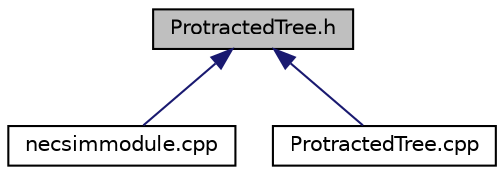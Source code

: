 digraph "ProtractedTree.h"
{
  edge [fontname="Helvetica",fontsize="10",labelfontname="Helvetica",labelfontsize="10"];
  node [fontname="Helvetica",fontsize="10",shape=record];
  Node1 [label="ProtractedTree.h",height=0.2,width=0.4,color="black", fillcolor="grey75", style="filled", fontcolor="black"];
  Node1 -> Node2 [dir="back",color="midnightblue",fontsize="10",style="solid"];
  Node2 [label="necsimmodule.cpp",height=0.2,width=0.4,color="black", fillcolor="white", style="filled",URL="$necsimmodule_8cpp.html",tooltip="Contains the functions allowing integration of the PyCoalescence python module directly to the c++..."];
  Node1 -> Node3 [dir="back",color="midnightblue",fontsize="10",style="solid"];
  Node3 [label="ProtractedTree.cpp",height=0.2,width=0.4,color="black", fillcolor="white", style="filled",URL="$_protracted_tree_8cpp.html",tooltip="Contains the ProtractedTree class for running simulations and outputting the phylogenetic trees using..."];
}
